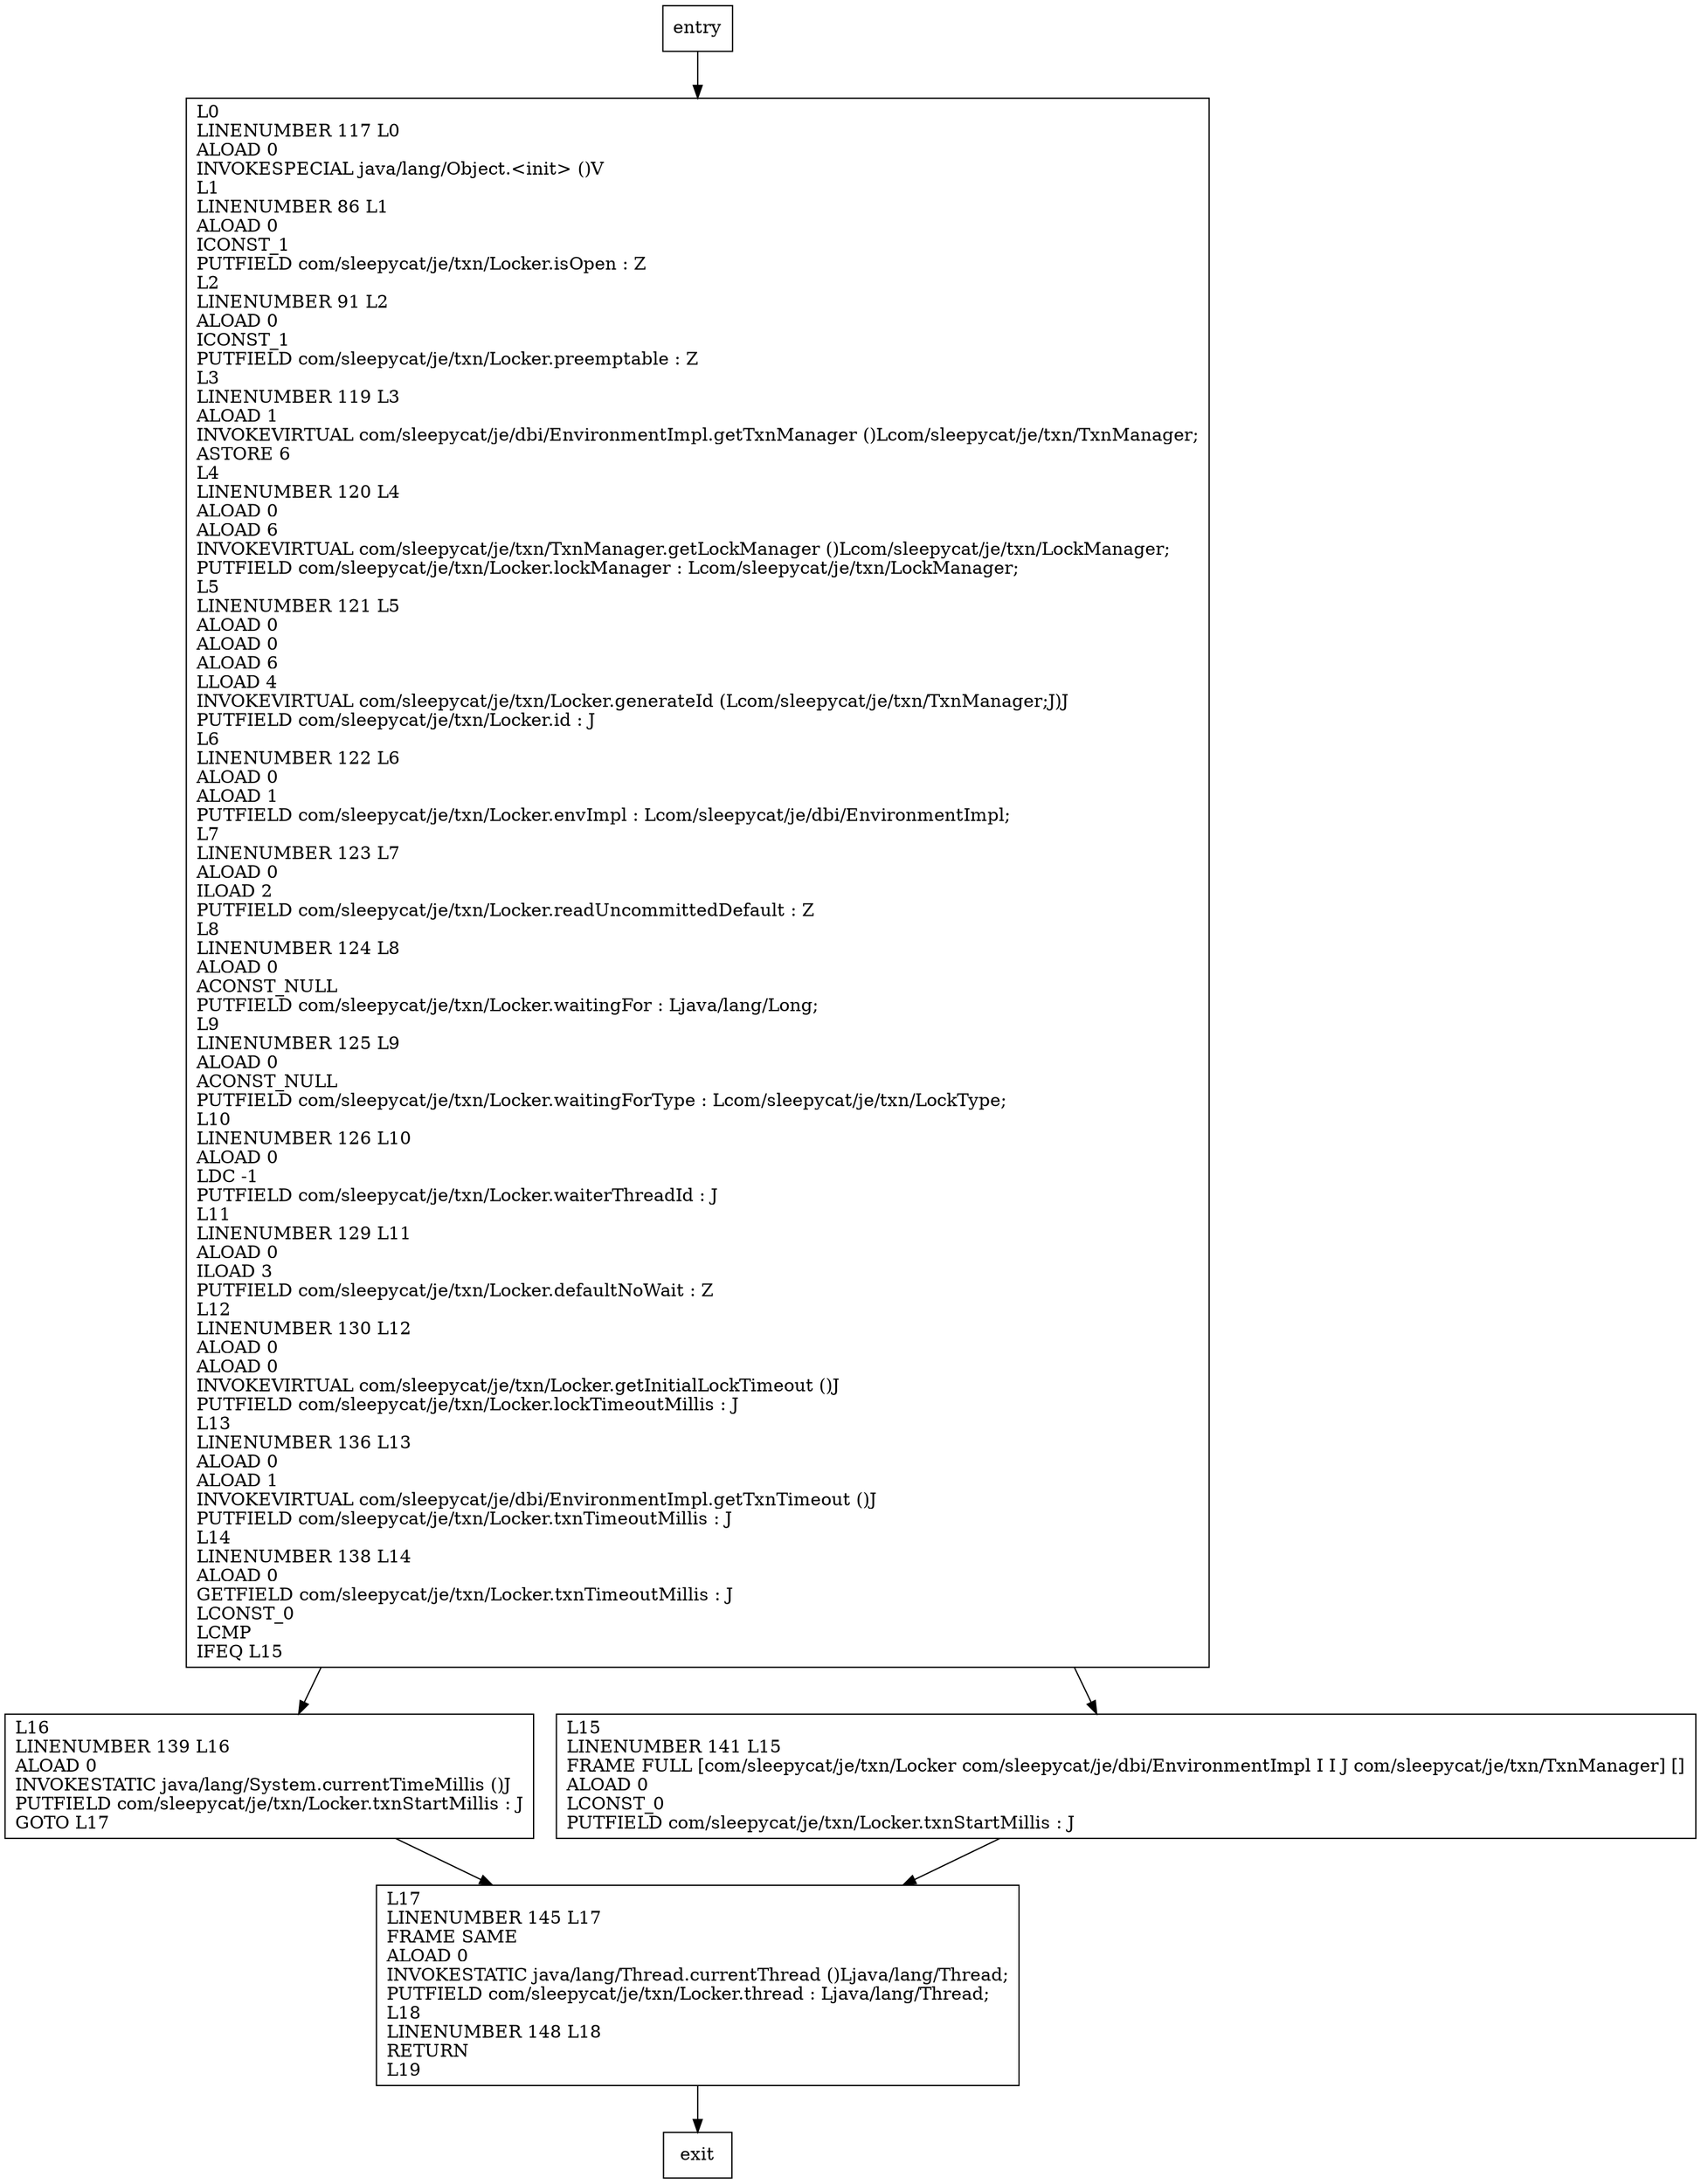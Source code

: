 digraph <init> {
node [shape=record];
1401878430 [label="L17\lLINENUMBER 145 L17\lFRAME SAME\lALOAD 0\lINVOKESTATIC java/lang/Thread.currentThread ()Ljava/lang/Thread;\lPUTFIELD com/sleepycat/je/txn/Locker.thread : Ljava/lang/Thread;\lL18\lLINENUMBER 148 L18\lRETURN\lL19\l"];
496404196 [label="L0\lLINENUMBER 117 L0\lALOAD 0\lINVOKESPECIAL java/lang/Object.\<init\> ()V\lL1\lLINENUMBER 86 L1\lALOAD 0\lICONST_1\lPUTFIELD com/sleepycat/je/txn/Locker.isOpen : Z\lL2\lLINENUMBER 91 L2\lALOAD 0\lICONST_1\lPUTFIELD com/sleepycat/je/txn/Locker.preemptable : Z\lL3\lLINENUMBER 119 L3\lALOAD 1\lINVOKEVIRTUAL com/sleepycat/je/dbi/EnvironmentImpl.getTxnManager ()Lcom/sleepycat/je/txn/TxnManager;\lASTORE 6\lL4\lLINENUMBER 120 L4\lALOAD 0\lALOAD 6\lINVOKEVIRTUAL com/sleepycat/je/txn/TxnManager.getLockManager ()Lcom/sleepycat/je/txn/LockManager;\lPUTFIELD com/sleepycat/je/txn/Locker.lockManager : Lcom/sleepycat/je/txn/LockManager;\lL5\lLINENUMBER 121 L5\lALOAD 0\lALOAD 0\lALOAD 6\lLLOAD 4\lINVOKEVIRTUAL com/sleepycat/je/txn/Locker.generateId (Lcom/sleepycat/je/txn/TxnManager;J)J\lPUTFIELD com/sleepycat/je/txn/Locker.id : J\lL6\lLINENUMBER 122 L6\lALOAD 0\lALOAD 1\lPUTFIELD com/sleepycat/je/txn/Locker.envImpl : Lcom/sleepycat/je/dbi/EnvironmentImpl;\lL7\lLINENUMBER 123 L7\lALOAD 0\lILOAD 2\lPUTFIELD com/sleepycat/je/txn/Locker.readUncommittedDefault : Z\lL8\lLINENUMBER 124 L8\lALOAD 0\lACONST_NULL\lPUTFIELD com/sleepycat/je/txn/Locker.waitingFor : Ljava/lang/Long;\lL9\lLINENUMBER 125 L9\lALOAD 0\lACONST_NULL\lPUTFIELD com/sleepycat/je/txn/Locker.waitingForType : Lcom/sleepycat/je/txn/LockType;\lL10\lLINENUMBER 126 L10\lALOAD 0\lLDC -1\lPUTFIELD com/sleepycat/je/txn/Locker.waiterThreadId : J\lL11\lLINENUMBER 129 L11\lALOAD 0\lILOAD 3\lPUTFIELD com/sleepycat/je/txn/Locker.defaultNoWait : Z\lL12\lLINENUMBER 130 L12\lALOAD 0\lALOAD 0\lINVOKEVIRTUAL com/sleepycat/je/txn/Locker.getInitialLockTimeout ()J\lPUTFIELD com/sleepycat/je/txn/Locker.lockTimeoutMillis : J\lL13\lLINENUMBER 136 L13\lALOAD 0\lALOAD 1\lINVOKEVIRTUAL com/sleepycat/je/dbi/EnvironmentImpl.getTxnTimeout ()J\lPUTFIELD com/sleepycat/je/txn/Locker.txnTimeoutMillis : J\lL14\lLINENUMBER 138 L14\lALOAD 0\lGETFIELD com/sleepycat/je/txn/Locker.txnTimeoutMillis : J\lLCONST_0\lLCMP\lIFEQ L15\l"];
2012362998 [label="L16\lLINENUMBER 139 L16\lALOAD 0\lINVOKESTATIC java/lang/System.currentTimeMillis ()J\lPUTFIELD com/sleepycat/je/txn/Locker.txnStartMillis : J\lGOTO L17\l"];
1727848335 [label="L15\lLINENUMBER 141 L15\lFRAME FULL [com/sleepycat/je/txn/Locker com/sleepycat/je/dbi/EnvironmentImpl I I J com/sleepycat/je/txn/TxnManager] []\lALOAD 0\lLCONST_0\lPUTFIELD com/sleepycat/je/txn/Locker.txnStartMillis : J\l"];
entry;
exit;
entry -> 496404196
1401878430 -> exit
496404196 -> 2012362998
496404196 -> 1727848335
2012362998 -> 1401878430
1727848335 -> 1401878430
}
